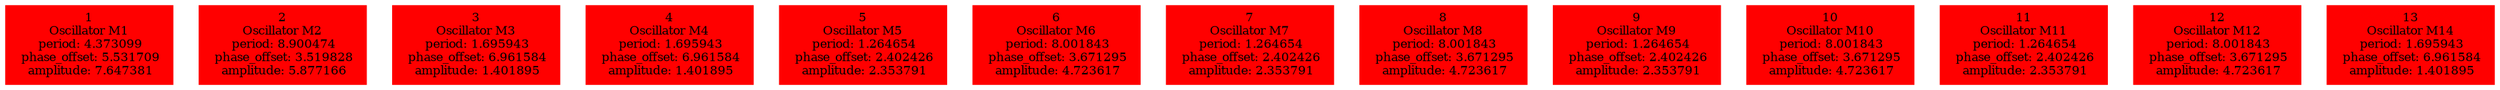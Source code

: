  digraph g{ forcelabels=true;
1 [label=<1<BR />Oscillator M1<BR /> period: 4.373099<BR /> phase_offset: 5.531709<BR /> amplitude: 7.647381>, shape=box,color=red,style=filled,fontsize=8];2 [label=<2<BR />Oscillator M2<BR /> period: 8.900474<BR /> phase_offset: 3.519828<BR /> amplitude: 5.877166>, shape=box,color=red,style=filled,fontsize=8];3 [label=<3<BR />Oscillator M3<BR /> period: 1.695943<BR /> phase_offset: 6.961584<BR /> amplitude: 1.401895>, shape=box,color=red,style=filled,fontsize=8];4 [label=<4<BR />Oscillator M4<BR /> period: 1.695943<BR /> phase_offset: 6.961584<BR /> amplitude: 1.401895>, shape=box,color=red,style=filled,fontsize=8];5 [label=<5<BR />Oscillator M5<BR /> period: 1.264654<BR /> phase_offset: 2.402426<BR /> amplitude: 2.353791>, shape=box,color=red,style=filled,fontsize=8];6 [label=<6<BR />Oscillator M6<BR /> period: 8.001843<BR /> phase_offset: 3.671295<BR /> amplitude: 4.723617>, shape=box,color=red,style=filled,fontsize=8];7 [label=<7<BR />Oscillator M7<BR /> period: 1.264654<BR /> phase_offset: 2.402426<BR /> amplitude: 2.353791>, shape=box,color=red,style=filled,fontsize=8];8 [label=<8<BR />Oscillator M8<BR /> period: 8.001843<BR /> phase_offset: 3.671295<BR /> amplitude: 4.723617>, shape=box,color=red,style=filled,fontsize=8];9 [label=<9<BR />Oscillator M9<BR /> period: 1.264654<BR /> phase_offset: 2.402426<BR /> amplitude: 2.353791>, shape=box,color=red,style=filled,fontsize=8];10 [label=<10<BR />Oscillator M10<BR /> period: 8.001843<BR /> phase_offset: 3.671295<BR /> amplitude: 4.723617>, shape=box,color=red,style=filled,fontsize=8];11 [label=<11<BR />Oscillator M11<BR /> period: 1.264654<BR /> phase_offset: 2.402426<BR /> amplitude: 2.353791>, shape=box,color=red,style=filled,fontsize=8];12 [label=<12<BR />Oscillator M12<BR /> period: 8.001843<BR /> phase_offset: 3.671295<BR /> amplitude: 4.723617>, shape=box,color=red,style=filled,fontsize=8];13 [label=<13<BR />Oscillator M14<BR /> period: 1.695943<BR /> phase_offset: 6.961584<BR /> amplitude: 1.401895>, shape=box,color=red,style=filled,fontsize=8]; }
